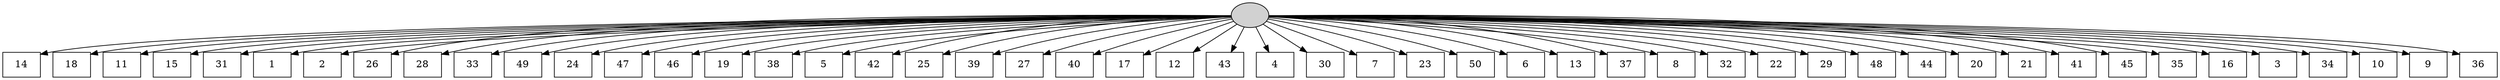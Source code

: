 digraph G {
0[style=filled, fillcolor=grey82, label=""];
1[shape=box,style=filled, fillcolor=white,label="14\n"];
2[shape=box,style=filled, fillcolor=white,label="18\n"];
3[shape=box,style=filled, fillcolor=white,label="11\n"];
4[shape=box,style=filled, fillcolor=white,label="15\n"];
5[shape=box,style=filled, fillcolor=white,label="31\n"];
6[shape=box,style=filled, fillcolor=white,label="1\n"];
7[shape=box,style=filled, fillcolor=white,label="2\n"];
8[shape=box,style=filled, fillcolor=white,label="26\n"];
9[shape=box,style=filled, fillcolor=white,label="28\n"];
10[shape=box,style=filled, fillcolor=white,label="33\n"];
11[shape=box,style=filled, fillcolor=white,label="49\n"];
12[shape=box,style=filled, fillcolor=white,label="24\n"];
13[shape=box,style=filled, fillcolor=white,label="47\n"];
14[shape=box,style=filled, fillcolor=white,label="46\n"];
15[shape=box,style=filled, fillcolor=white,label="19\n"];
16[shape=box,style=filled, fillcolor=white,label="38\n"];
17[shape=box,style=filled, fillcolor=white,label="5\n"];
18[shape=box,style=filled, fillcolor=white,label="42\n"];
19[shape=box,style=filled, fillcolor=white,label="25\n"];
20[shape=box,style=filled, fillcolor=white,label="39\n"];
21[shape=box,style=filled, fillcolor=white,label="27\n"];
22[shape=box,style=filled, fillcolor=white,label="40\n"];
23[shape=box,style=filled, fillcolor=white,label="17\n"];
24[shape=box,style=filled, fillcolor=white,label="12\n"];
25[shape=box,style=filled, fillcolor=white,label="43\n"];
26[shape=box,style=filled, fillcolor=white,label="4\n"];
27[shape=box,style=filled, fillcolor=white,label="30\n"];
28[shape=box,style=filled, fillcolor=white,label="7\n"];
29[shape=box,style=filled, fillcolor=white,label="23\n"];
30[shape=box,style=filled, fillcolor=white,label="50\n"];
31[shape=box,style=filled, fillcolor=white,label="6\n"];
32[shape=box,style=filled, fillcolor=white,label="13\n"];
33[shape=box,style=filled, fillcolor=white,label="37\n"];
34[shape=box,style=filled, fillcolor=white,label="8\n"];
35[shape=box,style=filled, fillcolor=white,label="32\n"];
36[shape=box,style=filled, fillcolor=white,label="22\n"];
37[shape=box,style=filled, fillcolor=white,label="29\n"];
38[shape=box,style=filled, fillcolor=white,label="48\n"];
39[shape=box,style=filled, fillcolor=white,label="44\n"];
40[shape=box,style=filled, fillcolor=white,label="20\n"];
41[shape=box,style=filled, fillcolor=white,label="21\n"];
42[shape=box,style=filled, fillcolor=white,label="41\n"];
43[shape=box,style=filled, fillcolor=white,label="45\n"];
44[shape=box,style=filled, fillcolor=white,label="35\n"];
45[shape=box,style=filled, fillcolor=white,label="16\n"];
46[shape=box,style=filled, fillcolor=white,label="3\n"];
47[shape=box,style=filled, fillcolor=white,label="34\n"];
48[shape=box,style=filled, fillcolor=white,label="10\n"];
49[shape=box,style=filled, fillcolor=white,label="9\n"];
50[shape=box,style=filled, fillcolor=white,label="36\n"];
0->1 ;
0->2 ;
0->3 ;
0->4 ;
0->5 ;
0->6 ;
0->7 ;
0->8 ;
0->9 ;
0->10 ;
0->11 ;
0->12 ;
0->13 ;
0->14 ;
0->15 ;
0->16 ;
0->17 ;
0->18 ;
0->19 ;
0->20 ;
0->21 ;
0->22 ;
0->23 ;
0->24 ;
0->25 ;
0->26 ;
0->27 ;
0->28 ;
0->29 ;
0->30 ;
0->31 ;
0->32 ;
0->33 ;
0->34 ;
0->35 ;
0->36 ;
0->37 ;
0->38 ;
0->39 ;
0->40 ;
0->41 ;
0->42 ;
0->43 ;
0->44 ;
0->45 ;
0->46 ;
0->47 ;
0->48 ;
0->49 ;
0->50 ;
}
